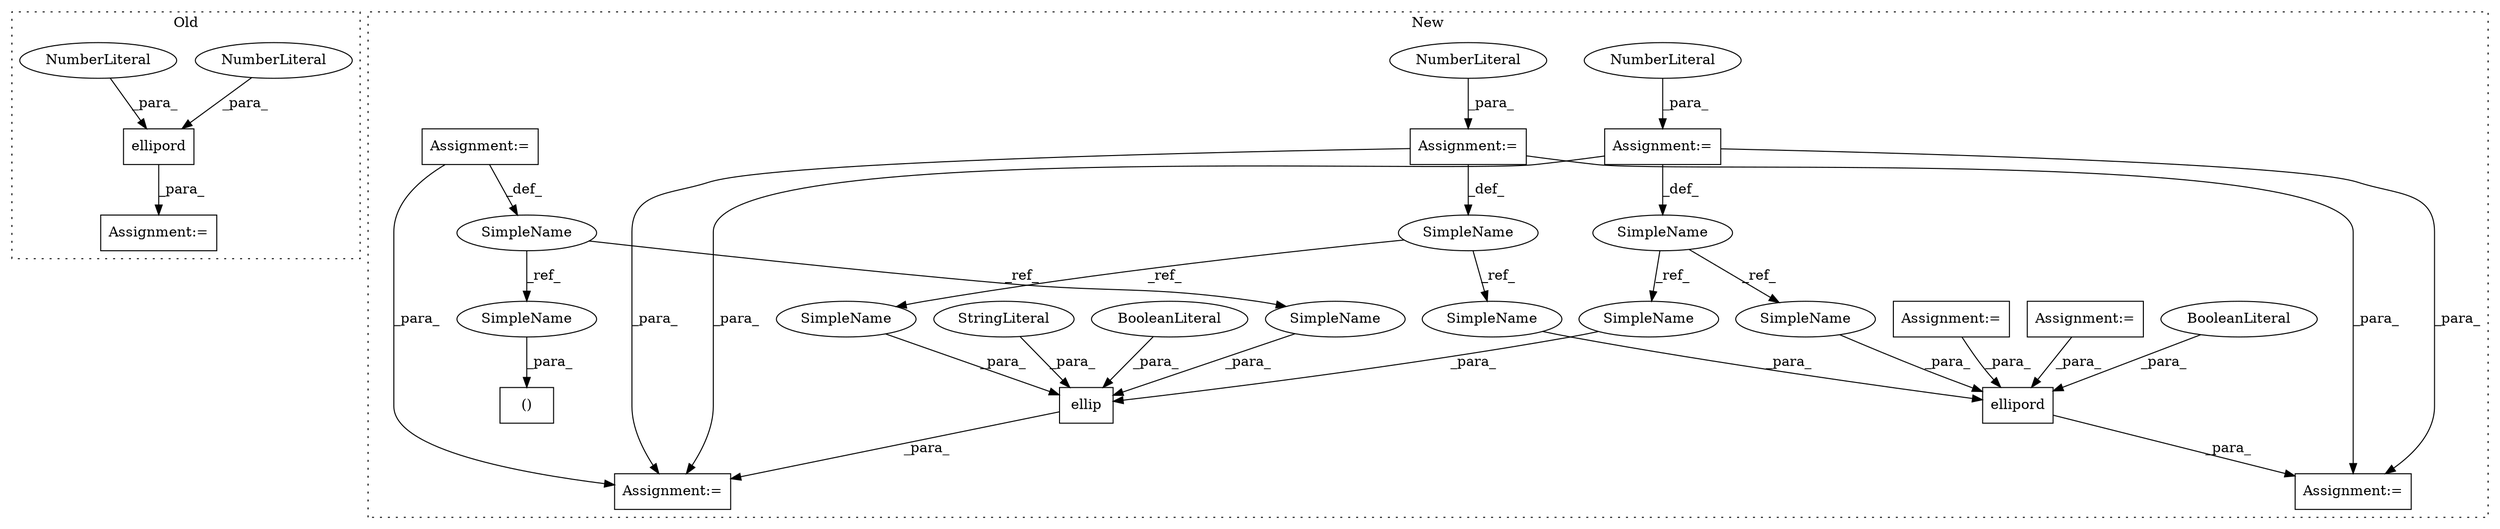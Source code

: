 digraph G {
subgraph cluster0 {
1 [label="ellipord" a="32" s="9133,9154" l="9,1" shape="box"];
3 [label="NumberLiteral" a="34" s="9146" l="3" shape="ellipse"];
4 [label="NumberLiteral" a="34" s="9150" l="1" shape="ellipse"];
17 [label="Assignment:=" a="7" s="9131" l="2" shape="box"];
label = "Old";
style="dotted";
}
subgraph cluster1 {
2 [label="ellipord" a="32" s="15256,15282" l="9,1" shape="box"];
5 [label="SimpleName" a="42" s="15212" l="2" shape="ellipse"];
6 [label="ellip" a="32" s="15311,15338" l="6,1" shape="box"];
7 [label="SimpleName" a="42" s="15169" l="1" shape="ellipse"];
8 [label="()" a="106" s="15238" l="16" shape="box"];
9 [label="BooleanLiteral" a="9" s="15333" l="5" shape="ellipse"];
10 [label="BooleanLiteral" a="9" s="15277" l="5" shape="ellipse"];
11 [label="SimpleName" a="42" s="15222" l="2" shape="ellipse"];
12 [label="Assignment:=" a="7" s="15190" l="1" shape="box"];
13 [label="Assignment:=" a="7" s="15202" l="1" shape="box"];
14 [label="Assignment:=" a="7" s="15169" l="1" shape="box"];
15 [label="Assignment:=" a="7" s="15254" l="2" shape="box"];
16 [label="Assignment:=" a="7" s="15309" l="2" shape="box"];
18 [label="Assignment:=" a="7" s="15214" l="1" shape="box"];
19 [label="NumberLiteral" a="34" s="15215" l="1" shape="ellipse"];
20 [label="StringLiteral" a="45" s="15328" l="4" shape="ellipse"];
21 [label="Assignment:=" a="7" s="15224" l="1" shape="box"];
22 [label="NumberLiteral" a="34" s="15225" l="2" shape="ellipse"];
23 [label="SimpleName" a="42" s="15317" l="1" shape="ellipse"];
24 [label="SimpleName" a="42" s="15238" l="1" shape="ellipse"];
25 [label="SimpleName" a="42" s="15322" l="2" shape="ellipse"];
26 [label="SimpleName" a="42" s="15274" l="2" shape="ellipse"];
27 [label="SimpleName" a="42" s="15319" l="2" shape="ellipse"];
28 [label="SimpleName" a="42" s="15271" l="2" shape="ellipse"];
label = "New";
style="dotted";
}
1 -> 17 [label="_para_"];
2 -> 15 [label="_para_"];
3 -> 1 [label="_para_"];
4 -> 1 [label="_para_"];
5 -> 28 [label="_ref_"];
5 -> 27 [label="_ref_"];
6 -> 16 [label="_para_"];
7 -> 23 [label="_ref_"];
7 -> 24 [label="_ref_"];
9 -> 6 [label="_para_"];
10 -> 2 [label="_para_"];
11 -> 25 [label="_ref_"];
11 -> 26 [label="_ref_"];
12 -> 2 [label="_para_"];
13 -> 2 [label="_para_"];
14 -> 7 [label="_def_"];
14 -> 16 [label="_para_"];
18 -> 15 [label="_para_"];
18 -> 16 [label="_para_"];
18 -> 5 [label="_def_"];
19 -> 18 [label="_para_"];
20 -> 6 [label="_para_"];
21 -> 16 [label="_para_"];
21 -> 11 [label="_def_"];
21 -> 15 [label="_para_"];
22 -> 21 [label="_para_"];
23 -> 6 [label="_para_"];
24 -> 8 [label="_para_"];
25 -> 6 [label="_para_"];
26 -> 2 [label="_para_"];
27 -> 6 [label="_para_"];
28 -> 2 [label="_para_"];
}